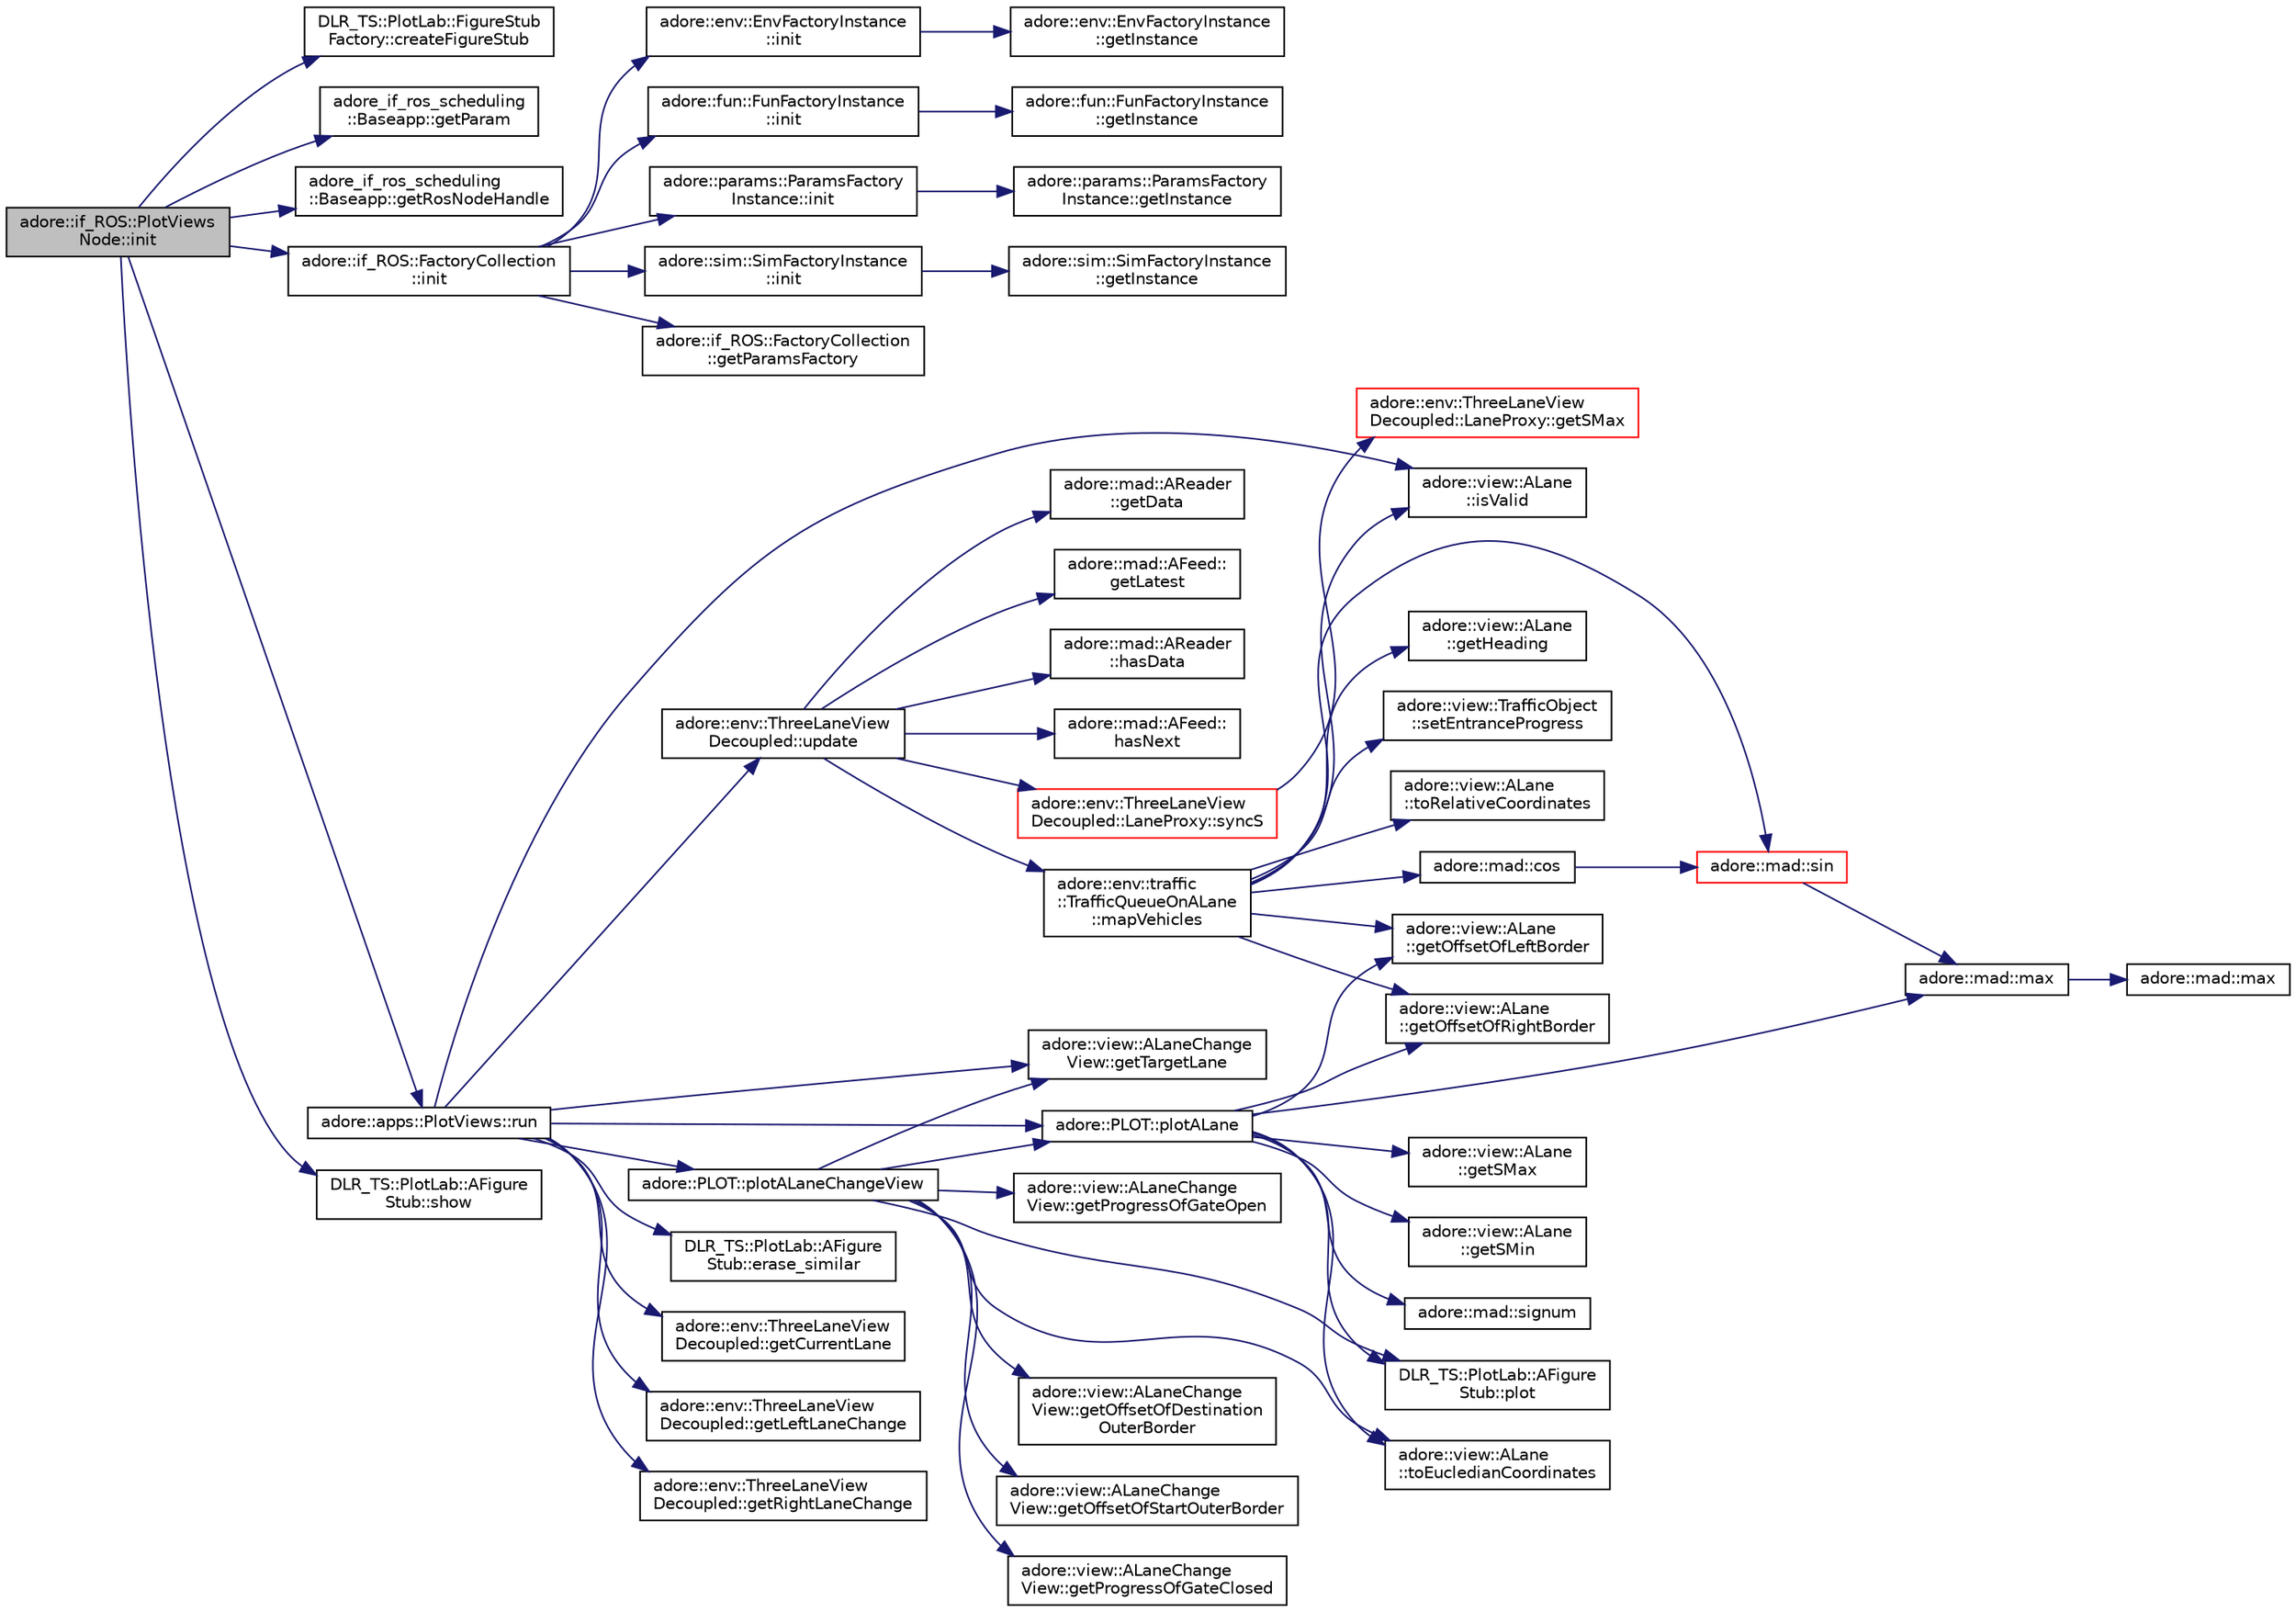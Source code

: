 digraph "adore::if_ROS::PlotViewsNode::init"
{
 // LATEX_PDF_SIZE
  edge [fontname="Helvetica",fontsize="10",labelfontname="Helvetica",labelfontsize="10"];
  node [fontname="Helvetica",fontsize="10",shape=record];
  rankdir="LR";
  Node1 [label="adore::if_ROS::PlotViews\lNode::init",height=0.2,width=0.4,color="black", fillcolor="grey75", style="filled", fontcolor="black",tooltip=" "];
  Node1 -> Node2 [color="midnightblue",fontsize="10",style="solid",fontname="Helvetica"];
  Node2 [label="DLR_TS::PlotLab::FigureStub\lFactory::createFigureStub",height=0.2,width=0.4,color="black", fillcolor="white", style="filled",URL="$classDLR__TS_1_1PlotLab_1_1FigureStubFactory.html#a842dc9d218e8433f3443a08d47cfd6cc",tooltip=" "];
  Node1 -> Node3 [color="midnightblue",fontsize="10",style="solid",fontname="Helvetica"];
  Node3 [label="adore_if_ros_scheduling\l::Baseapp::getParam",height=0.2,width=0.4,color="black", fillcolor="white", style="filled",URL="$classadore__if__ros__scheduling_1_1Baseapp.html#a57040c153750243c7e47566530cd7bf5",tooltip=" "];
  Node1 -> Node4 [color="midnightblue",fontsize="10",style="solid",fontname="Helvetica"];
  Node4 [label="adore_if_ros_scheduling\l::Baseapp::getRosNodeHandle",height=0.2,width=0.4,color="black", fillcolor="white", style="filled",URL="$classadore__if__ros__scheduling_1_1Baseapp.html#a7792ee4aa6fd5c5c03d5f54b4c1f213a",tooltip=" "];
  Node1 -> Node5 [color="midnightblue",fontsize="10",style="solid",fontname="Helvetica"];
  Node5 [label="adore::if_ROS::FactoryCollection\l::init",height=0.2,width=0.4,color="black", fillcolor="white", style="filled",URL="$classadore_1_1if__ROS_1_1FactoryCollection.html#a07e53e57a417cf66c5d539a5e1bd590a",tooltip=" "];
  Node5 -> Node6 [color="midnightblue",fontsize="10",style="solid",fontname="Helvetica"];
  Node6 [label="adore::if_ROS::FactoryCollection\l::getParamsFactory",height=0.2,width=0.4,color="black", fillcolor="white", style="filled",URL="$classadore_1_1if__ROS_1_1FactoryCollection.html#ac102972d5592de7cdc76b059017628f9",tooltip=" "];
  Node5 -> Node7 [color="midnightblue",fontsize="10",style="solid",fontname="Helvetica"];
  Node7 [label="adore::env::EnvFactoryInstance\l::init",height=0.2,width=0.4,color="black", fillcolor="white", style="filled",URL="$classadore_1_1env_1_1EnvFactoryInstance.html#ab67767fc777387664b696bd78d2536ef",tooltip="Initialize private members of AllFactory."];
  Node7 -> Node8 [color="midnightblue",fontsize="10",style="solid",fontname="Helvetica"];
  Node8 [label="adore::env::EnvFactoryInstance\l::getInstance",height=0.2,width=0.4,color="black", fillcolor="white", style="filled",URL="$classadore_1_1env_1_1EnvFactoryInstance.html#a14835a4420fb827ba3809b94a96a7660",tooltip="Function to access singleton instance of the envFactory using magic static."];
  Node5 -> Node9 [color="midnightblue",fontsize="10",style="solid",fontname="Helvetica"];
  Node9 [label="adore::fun::FunFactoryInstance\l::init",height=0.2,width=0.4,color="black", fillcolor="white", style="filled",URL="$classadore_1_1fun_1_1FunFactoryInstance.html#a291c4c983548f85c633ae6409c7b5233",tooltip="Initialize private members of funFactory."];
  Node9 -> Node10 [color="midnightblue",fontsize="10",style="solid",fontname="Helvetica"];
  Node10 [label="adore::fun::FunFactoryInstance\l::getInstance",height=0.2,width=0.4,color="black", fillcolor="white", style="filled",URL="$classadore_1_1fun_1_1FunFactoryInstance.html#a0826e9a7ea3c70a3780115e6effbf746",tooltip="Function to access singleton instance of the funFactory using magic static."];
  Node5 -> Node11 [color="midnightblue",fontsize="10",style="solid",fontname="Helvetica"];
  Node11 [label="adore::params::ParamsFactory\lInstance::init",height=0.2,width=0.4,color="black", fillcolor="white", style="filled",URL="$classadore_1_1params_1_1ParamsFactoryInstance.html#ac6759c774ade5a97e47c056d1a136253",tooltip="Initialize private members of AllFactory."];
  Node11 -> Node12 [color="midnightblue",fontsize="10",style="solid",fontname="Helvetica"];
  Node12 [label="adore::params::ParamsFactory\lInstance::getInstance",height=0.2,width=0.4,color="black", fillcolor="white", style="filled",URL="$classadore_1_1params_1_1ParamsFactoryInstance.html#a59eae0e003d40b03f9db2d814ec2a3bf",tooltip="Function to access singleton instance of the AllFactory using magic static."];
  Node5 -> Node13 [color="midnightblue",fontsize="10",style="solid",fontname="Helvetica"];
  Node13 [label="adore::sim::SimFactoryInstance\l::init",height=0.2,width=0.4,color="black", fillcolor="white", style="filled",URL="$classadore_1_1sim_1_1SimFactoryInstance.html#ac891850728d65e5398216b2bb92f82f6",tooltip="Initialize private members of AllFactory."];
  Node13 -> Node14 [color="midnightblue",fontsize="10",style="solid",fontname="Helvetica"];
  Node14 [label="adore::sim::SimFactoryInstance\l::getInstance",height=0.2,width=0.4,color="black", fillcolor="white", style="filled",URL="$classadore_1_1sim_1_1SimFactoryInstance.html#a177ce78bb1c9675c9dd0370e5f31f749",tooltip="Function to access singleton instance of the AllFactory using magic static."];
  Node1 -> Node15 [color="midnightblue",fontsize="10",style="solid",fontname="Helvetica"];
  Node15 [label="adore::apps::PlotViews::run",height=0.2,width=0.4,color="black", fillcolor="white", style="filled",URL="$classadore_1_1apps_1_1PlotViews.html#ade792711bc6fe29fe77550b0577ac51b",tooltip=" "];
  Node15 -> Node16 [color="midnightblue",fontsize="10",style="solid",fontname="Helvetica"];
  Node16 [label="DLR_TS::PlotLab::AFigure\lStub::erase_similar",height=0.2,width=0.4,color="black", fillcolor="white", style="filled",URL="$classDLR__TS_1_1PlotLab_1_1AFigureStub.html#a9d985db866926a4fde66f31938a011b8",tooltip=" "];
  Node15 -> Node17 [color="midnightblue",fontsize="10",style="solid",fontname="Helvetica"];
  Node17 [label="adore::env::ThreeLaneView\lDecoupled::getCurrentLane",height=0.2,width=0.4,color="black", fillcolor="white", style="filled",URL="$classadore_1_1env_1_1ThreeLaneViewDecoupled.html#a8e5ffdb30040c60a96ed70249b8d27fd",tooltip=" "];
  Node15 -> Node18 [color="midnightblue",fontsize="10",style="solid",fontname="Helvetica"];
  Node18 [label="adore::env::ThreeLaneView\lDecoupled::getLeftLaneChange",height=0.2,width=0.4,color="black", fillcolor="white", style="filled",URL="$classadore_1_1env_1_1ThreeLaneViewDecoupled.html#a2201ffb12838d0b3ae309569c99796da",tooltip=" "];
  Node15 -> Node19 [color="midnightblue",fontsize="10",style="solid",fontname="Helvetica"];
  Node19 [label="adore::env::ThreeLaneView\lDecoupled::getRightLaneChange",height=0.2,width=0.4,color="black", fillcolor="white", style="filled",URL="$classadore_1_1env_1_1ThreeLaneViewDecoupled.html#a5ac6272f9e9b6ff01e635315bbb9702b",tooltip=" "];
  Node15 -> Node20 [color="midnightblue",fontsize="10",style="solid",fontname="Helvetica"];
  Node20 [label="adore::view::ALaneChange\lView::getTargetLane",height=0.2,width=0.4,color="black", fillcolor="white", style="filled",URL="$classadore_1_1view_1_1ALaneChangeView.html#a843001a04d0823731b89ff25f75501d5",tooltip=" "];
  Node15 -> Node21 [color="midnightblue",fontsize="10",style="solid",fontname="Helvetica"];
  Node21 [label="adore::view::ALane\l::isValid",height=0.2,width=0.4,color="black", fillcolor="white", style="filled",URL="$classadore_1_1view_1_1ALane.html#a7995d6c08470c31414ecd7891ec16f05",tooltip=" "];
  Node15 -> Node22 [color="midnightblue",fontsize="10",style="solid",fontname="Helvetica"];
  Node22 [label="adore::PLOT::plotALane",height=0.2,width=0.4,color="black", fillcolor="white", style="filled",URL="$namespaceadore_1_1PLOT.html#a80354490aefe850ffc495623d663d3ce",tooltip=" "];
  Node22 -> Node23 [color="midnightblue",fontsize="10",style="solid",fontname="Helvetica"];
  Node23 [label="adore::view::ALane\l::getOffsetOfLeftBorder",height=0.2,width=0.4,color="black", fillcolor="white", style="filled",URL="$classadore_1_1view_1_1ALane.html#aa616301e757098205950bc7d1cee4586",tooltip=" "];
  Node22 -> Node24 [color="midnightblue",fontsize="10",style="solid",fontname="Helvetica"];
  Node24 [label="adore::view::ALane\l::getOffsetOfRightBorder",height=0.2,width=0.4,color="black", fillcolor="white", style="filled",URL="$classadore_1_1view_1_1ALane.html#a2b7143f0fd31d7c9dd447f5cfeb3f059",tooltip=" "];
  Node22 -> Node25 [color="midnightblue",fontsize="10",style="solid",fontname="Helvetica"];
  Node25 [label="adore::view::ALane\l::getSMax",height=0.2,width=0.4,color="black", fillcolor="white", style="filled",URL="$classadore_1_1view_1_1ALane.html#a344a89f8d9d469bb914937290c6e8665",tooltip=" "];
  Node22 -> Node26 [color="midnightblue",fontsize="10",style="solid",fontname="Helvetica"];
  Node26 [label="adore::view::ALane\l::getSMin",height=0.2,width=0.4,color="black", fillcolor="white", style="filled",URL="$classadore_1_1view_1_1ALane.html#a2a7860f87dfe69232353832299995461",tooltip=" "];
  Node22 -> Node27 [color="midnightblue",fontsize="10",style="solid",fontname="Helvetica"];
  Node27 [label="adore::mad::max",height=0.2,width=0.4,color="black", fillcolor="white", style="filled",URL="$namespaceadore_1_1mad.html#adea062854ef0b105a3fdca8cf2aca945",tooltip=" "];
  Node27 -> Node28 [color="midnightblue",fontsize="10",style="solid",fontname="Helvetica"];
  Node28 [label="adore::mad::max",height=0.2,width=0.4,color="black", fillcolor="white", style="filled",URL="$namespaceadore_1_1mad.html#a618a8842fed7b9375957b1e393c58492",tooltip=" "];
  Node22 -> Node29 [color="midnightblue",fontsize="10",style="solid",fontname="Helvetica"];
  Node29 [label="DLR_TS::PlotLab::AFigure\lStub::plot",height=0.2,width=0.4,color="black", fillcolor="white", style="filled",URL="$classDLR__TS_1_1PlotLab_1_1AFigureStub.html#accf20dccb771d2bad1fec053e187a327",tooltip=" "];
  Node22 -> Node30 [color="midnightblue",fontsize="10",style="solid",fontname="Helvetica"];
  Node30 [label="adore::mad::signum",height=0.2,width=0.4,color="black", fillcolor="white", style="filled",URL="$namespaceadore_1_1mad.html#a9169a9aa0bc7ebf5ceb076c67908d76c",tooltip=" "];
  Node22 -> Node31 [color="midnightblue",fontsize="10",style="solid",fontname="Helvetica"];
  Node31 [label="adore::view::ALane\l::toEucledianCoordinates",height=0.2,width=0.4,color="black", fillcolor="white", style="filled",URL="$classadore_1_1view_1_1ALane.html#a776918d9531af91a3317d7c6ec766a46",tooltip=" "];
  Node15 -> Node32 [color="midnightblue",fontsize="10",style="solid",fontname="Helvetica"];
  Node32 [label="adore::PLOT::plotALaneChangeView",height=0.2,width=0.4,color="black", fillcolor="white", style="filled",URL="$namespaceadore_1_1PLOT.html#a858101598db90a3b6ea51e36e24896c2",tooltip=" "];
  Node32 -> Node33 [color="midnightblue",fontsize="10",style="solid",fontname="Helvetica"];
  Node33 [label="adore::view::ALaneChange\lView::getOffsetOfDestination\lOuterBorder",height=0.2,width=0.4,color="black", fillcolor="white", style="filled",URL="$classadore_1_1view_1_1ALaneChangeView.html#a69d39d9f90f30f433c7b810480e8d696",tooltip=" "];
  Node32 -> Node34 [color="midnightblue",fontsize="10",style="solid",fontname="Helvetica"];
  Node34 [label="adore::view::ALaneChange\lView::getOffsetOfStartOuterBorder",height=0.2,width=0.4,color="black", fillcolor="white", style="filled",URL="$classadore_1_1view_1_1ALaneChangeView.html#aed0a902376defffe3babac138296f195",tooltip=" "];
  Node32 -> Node35 [color="midnightblue",fontsize="10",style="solid",fontname="Helvetica"];
  Node35 [label="adore::view::ALaneChange\lView::getProgressOfGateClosed",height=0.2,width=0.4,color="black", fillcolor="white", style="filled",URL="$classadore_1_1view_1_1ALaneChangeView.html#a9713d7ef31892dca584dde8d75929f46",tooltip=" "];
  Node32 -> Node36 [color="midnightblue",fontsize="10",style="solid",fontname="Helvetica"];
  Node36 [label="adore::view::ALaneChange\lView::getProgressOfGateOpen",height=0.2,width=0.4,color="black", fillcolor="white", style="filled",URL="$classadore_1_1view_1_1ALaneChangeView.html#a504104cf3e97d02cd0c03064d7363c29",tooltip=" "];
  Node32 -> Node20 [color="midnightblue",fontsize="10",style="solid",fontname="Helvetica"];
  Node32 -> Node29 [color="midnightblue",fontsize="10",style="solid",fontname="Helvetica"];
  Node32 -> Node22 [color="midnightblue",fontsize="10",style="solid",fontname="Helvetica"];
  Node32 -> Node31 [color="midnightblue",fontsize="10",style="solid",fontname="Helvetica"];
  Node15 -> Node37 [color="midnightblue",fontsize="10",style="solid",fontname="Helvetica"];
  Node37 [label="adore::env::ThreeLaneView\lDecoupled::update",height=0.2,width=0.4,color="black", fillcolor="white", style="filled",URL="$classadore_1_1env_1_1ThreeLaneViewDecoupled.html#aca3859ca38e32c3c87dc92e55f1ad07a",tooltip=" "];
  Node37 -> Node38 [color="midnightblue",fontsize="10",style="solid",fontname="Helvetica"];
  Node38 [label="adore::mad::AReader\l::getData",height=0.2,width=0.4,color="black", fillcolor="white", style="filled",URL="$classadore_1_1mad_1_1AReader.html#a46ab7520d828d1a574365eaf8b483e29",tooltip=" "];
  Node37 -> Node39 [color="midnightblue",fontsize="10",style="solid",fontname="Helvetica"];
  Node39 [label="adore::mad::AFeed::\lgetLatest",height=0.2,width=0.4,color="black", fillcolor="white", style="filled",URL="$classadore_1_1mad_1_1AFeed.html#a7c162212573031293eb7ef26719726d6",tooltip=" "];
  Node37 -> Node40 [color="midnightblue",fontsize="10",style="solid",fontname="Helvetica"];
  Node40 [label="adore::mad::AReader\l::hasData",height=0.2,width=0.4,color="black", fillcolor="white", style="filled",URL="$classadore_1_1mad_1_1AReader.html#a79b8efec6ede53587ff114ae00ca8419",tooltip=" "];
  Node37 -> Node41 [color="midnightblue",fontsize="10",style="solid",fontname="Helvetica"];
  Node41 [label="adore::mad::AFeed::\lhasNext",height=0.2,width=0.4,color="black", fillcolor="white", style="filled",URL="$classadore_1_1mad_1_1AFeed.html#a2a96e59a3364f8fadb08624e38f7c40b",tooltip=" "];
  Node37 -> Node42 [color="midnightblue",fontsize="10",style="solid",fontname="Helvetica"];
  Node42 [label="adore::env::traffic\l::TrafficQueueOnALane\l::mapVehicles",height=0.2,width=0.4,color="black", fillcolor="white", style="filled",URL="$classadore_1_1env_1_1traffic_1_1TrafficQueueOnALane.html#a8c03b5c6310c5c025be16a5bf054d35e",tooltip="Map traffic unto lane."];
  Node42 -> Node43 [color="midnightblue",fontsize="10",style="solid",fontname="Helvetica"];
  Node43 [label="adore::mad::cos",height=0.2,width=0.4,color="black", fillcolor="white", style="filled",URL="$namespaceadore_1_1mad.html#a70b9fe3efbb34c0f9621147e3456bfa8",tooltip=" "];
  Node43 -> Node44 [color="midnightblue",fontsize="10",style="solid",fontname="Helvetica"];
  Node44 [label="adore::mad::sin",height=0.2,width=0.4,color="red", fillcolor="white", style="filled",URL="$namespaceadore_1_1mad.html#acec540f9bf9b6eb0e027d332d3fe5577",tooltip=" "];
  Node44 -> Node27 [color="midnightblue",fontsize="10",style="solid",fontname="Helvetica"];
  Node42 -> Node47 [color="midnightblue",fontsize="10",style="solid",fontname="Helvetica"];
  Node47 [label="adore::view::ALane\l::getHeading",height=0.2,width=0.4,color="black", fillcolor="white", style="filled",URL="$classadore_1_1view_1_1ALane.html#ae633a0321ddfbc46bc041d5f1378077d",tooltip=" "];
  Node42 -> Node23 [color="midnightblue",fontsize="10",style="solid",fontname="Helvetica"];
  Node42 -> Node24 [color="midnightblue",fontsize="10",style="solid",fontname="Helvetica"];
  Node42 -> Node21 [color="midnightblue",fontsize="10",style="solid",fontname="Helvetica"];
  Node42 -> Node48 [color="midnightblue",fontsize="10",style="solid",fontname="Helvetica"];
  Node48 [label="adore::view::TrafficObject\l::setEntranceProgress",height=0.2,width=0.4,color="black", fillcolor="white", style="filled",URL="$structadore_1_1view_1_1TrafficObject.html#a6834fe8f32ffc34978ca5392c19265e9",tooltip=" "];
  Node42 -> Node44 [color="midnightblue",fontsize="10",style="solid",fontname="Helvetica"];
  Node42 -> Node49 [color="midnightblue",fontsize="10",style="solid",fontname="Helvetica"];
  Node49 [label="adore::view::ALane\l::toRelativeCoordinates",height=0.2,width=0.4,color="black", fillcolor="white", style="filled",URL="$classadore_1_1view_1_1ALane.html#a1b5c56e477e4aee683a785f782628b33",tooltip=" "];
  Node37 -> Node50 [color="midnightblue",fontsize="10",style="solid",fontname="Helvetica"];
  Node50 [label="adore::env::ThreeLaneView\lDecoupled::LaneProxy::syncS",height=0.2,width=0.4,color="red", fillcolor="white", style="filled",URL="$classadore_1_1env_1_1ThreeLaneViewDecoupled_1_1LaneProxy.html#a0af5cdcd7fa375108ebd514bc357d9fb",tooltip=" "];
  Node50 -> Node51 [color="midnightblue",fontsize="10",style="solid",fontname="Helvetica"];
  Node51 [label="adore::env::ThreeLaneView\lDecoupled::LaneProxy::getSMax",height=0.2,width=0.4,color="red", fillcolor="white", style="filled",URL="$classadore_1_1env_1_1ThreeLaneViewDecoupled_1_1LaneProxy.html#a5b2b87490b49bbfd305dc846897cce7e",tooltip=" "];
  Node1 -> Node59 [color="midnightblue",fontsize="10",style="solid",fontname="Helvetica"];
  Node59 [label="DLR_TS::PlotLab::AFigure\lStub::show",height=0.2,width=0.4,color="black", fillcolor="white", style="filled",URL="$classDLR__TS_1_1PlotLab_1_1AFigureStub.html#aaf1a1edc084b34e18315896c3f248695",tooltip=" "];
}
